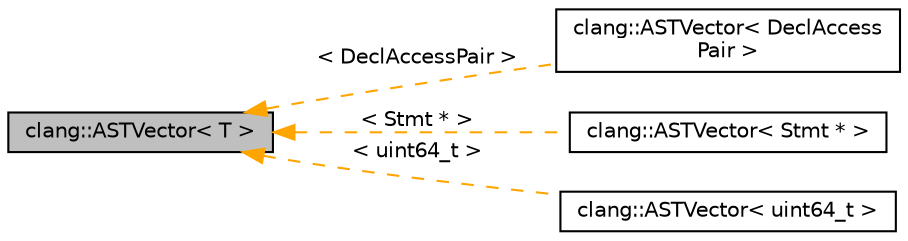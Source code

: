 digraph "clang::ASTVector&lt; T &gt;"
{
 // LATEX_PDF_SIZE
  bgcolor="transparent";
  edge [fontname="Helvetica",fontsize="10",labelfontname="Helvetica",labelfontsize="10"];
  node [fontname="Helvetica",fontsize="10",shape=record];
  rankdir="LR";
  Node1 [label="clang::ASTVector\< T \>",height=0.2,width=0.4,color="black", fillcolor="grey75", style="filled", fontcolor="black",tooltip=" "];
  Node1 -> Node2 [dir="back",color="orange",fontsize="10",style="dashed",label=" \< DeclAccessPair \>" ,fontname="Helvetica"];
  Node2 [label="clang::ASTVector\< DeclAccess\lPair \>",height=0.2,width=0.4,color="black",URL="$classclang_1_1ASTVector.html",tooltip=" "];
  Node1 -> Node3 [dir="back",color="orange",fontsize="10",style="dashed",label=" \< Stmt * \>" ,fontname="Helvetica"];
  Node3 [label="clang::ASTVector\< Stmt * \>",height=0.2,width=0.4,color="black",URL="$classclang_1_1ASTVector.html",tooltip=" "];
  Node1 -> Node4 [dir="back",color="orange",fontsize="10",style="dashed",label=" \< uint64_t \>" ,fontname="Helvetica"];
  Node4 [label="clang::ASTVector\< uint64_t \>",height=0.2,width=0.4,color="black",URL="$classclang_1_1ASTVector.html",tooltip=" "];
}
